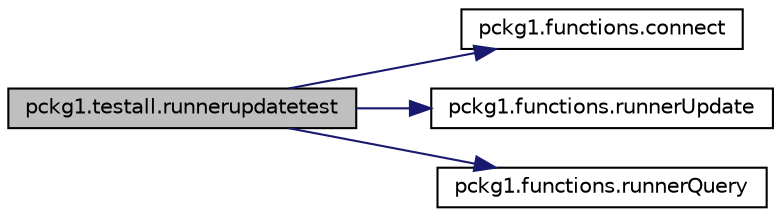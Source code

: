 digraph "pckg1.testall.runnerupdatetest"
{
  edge [fontname="Helvetica",fontsize="10",labelfontname="Helvetica",labelfontsize="10"];
  node [fontname="Helvetica",fontsize="10",shape=record];
  rankdir="LR";
  Node1 [label="pckg1.testall.runnerupdatetest",height=0.2,width=0.4,color="black", fillcolor="grey75", style="filled", fontcolor="black"];
  Node1 -> Node2 [color="midnightblue",fontsize="10",style="solid",fontname="Helvetica"];
  Node2 [label="pckg1.functions.connect",height=0.2,width=0.4,color="black", fillcolor="white", style="filled",URL="$classpckg1_1_1functions.html#a03c43be015166ff328685e2d22dac4d1"];
  Node1 -> Node3 [color="midnightblue",fontsize="10",style="solid",fontname="Helvetica"];
  Node3 [label="pckg1.functions.runnerUpdate",height=0.2,width=0.4,color="black", fillcolor="white", style="filled",URL="$classpckg1_1_1functions.html#a229a35eed74d87c277cbf71634e656e6"];
  Node1 -> Node4 [color="midnightblue",fontsize="10",style="solid",fontname="Helvetica"];
  Node4 [label="pckg1.functions.runnerQuery",height=0.2,width=0.4,color="black", fillcolor="white", style="filled",URL="$classpckg1_1_1functions.html#aedbb9931412796dd8d6e583722047a05"];
}
